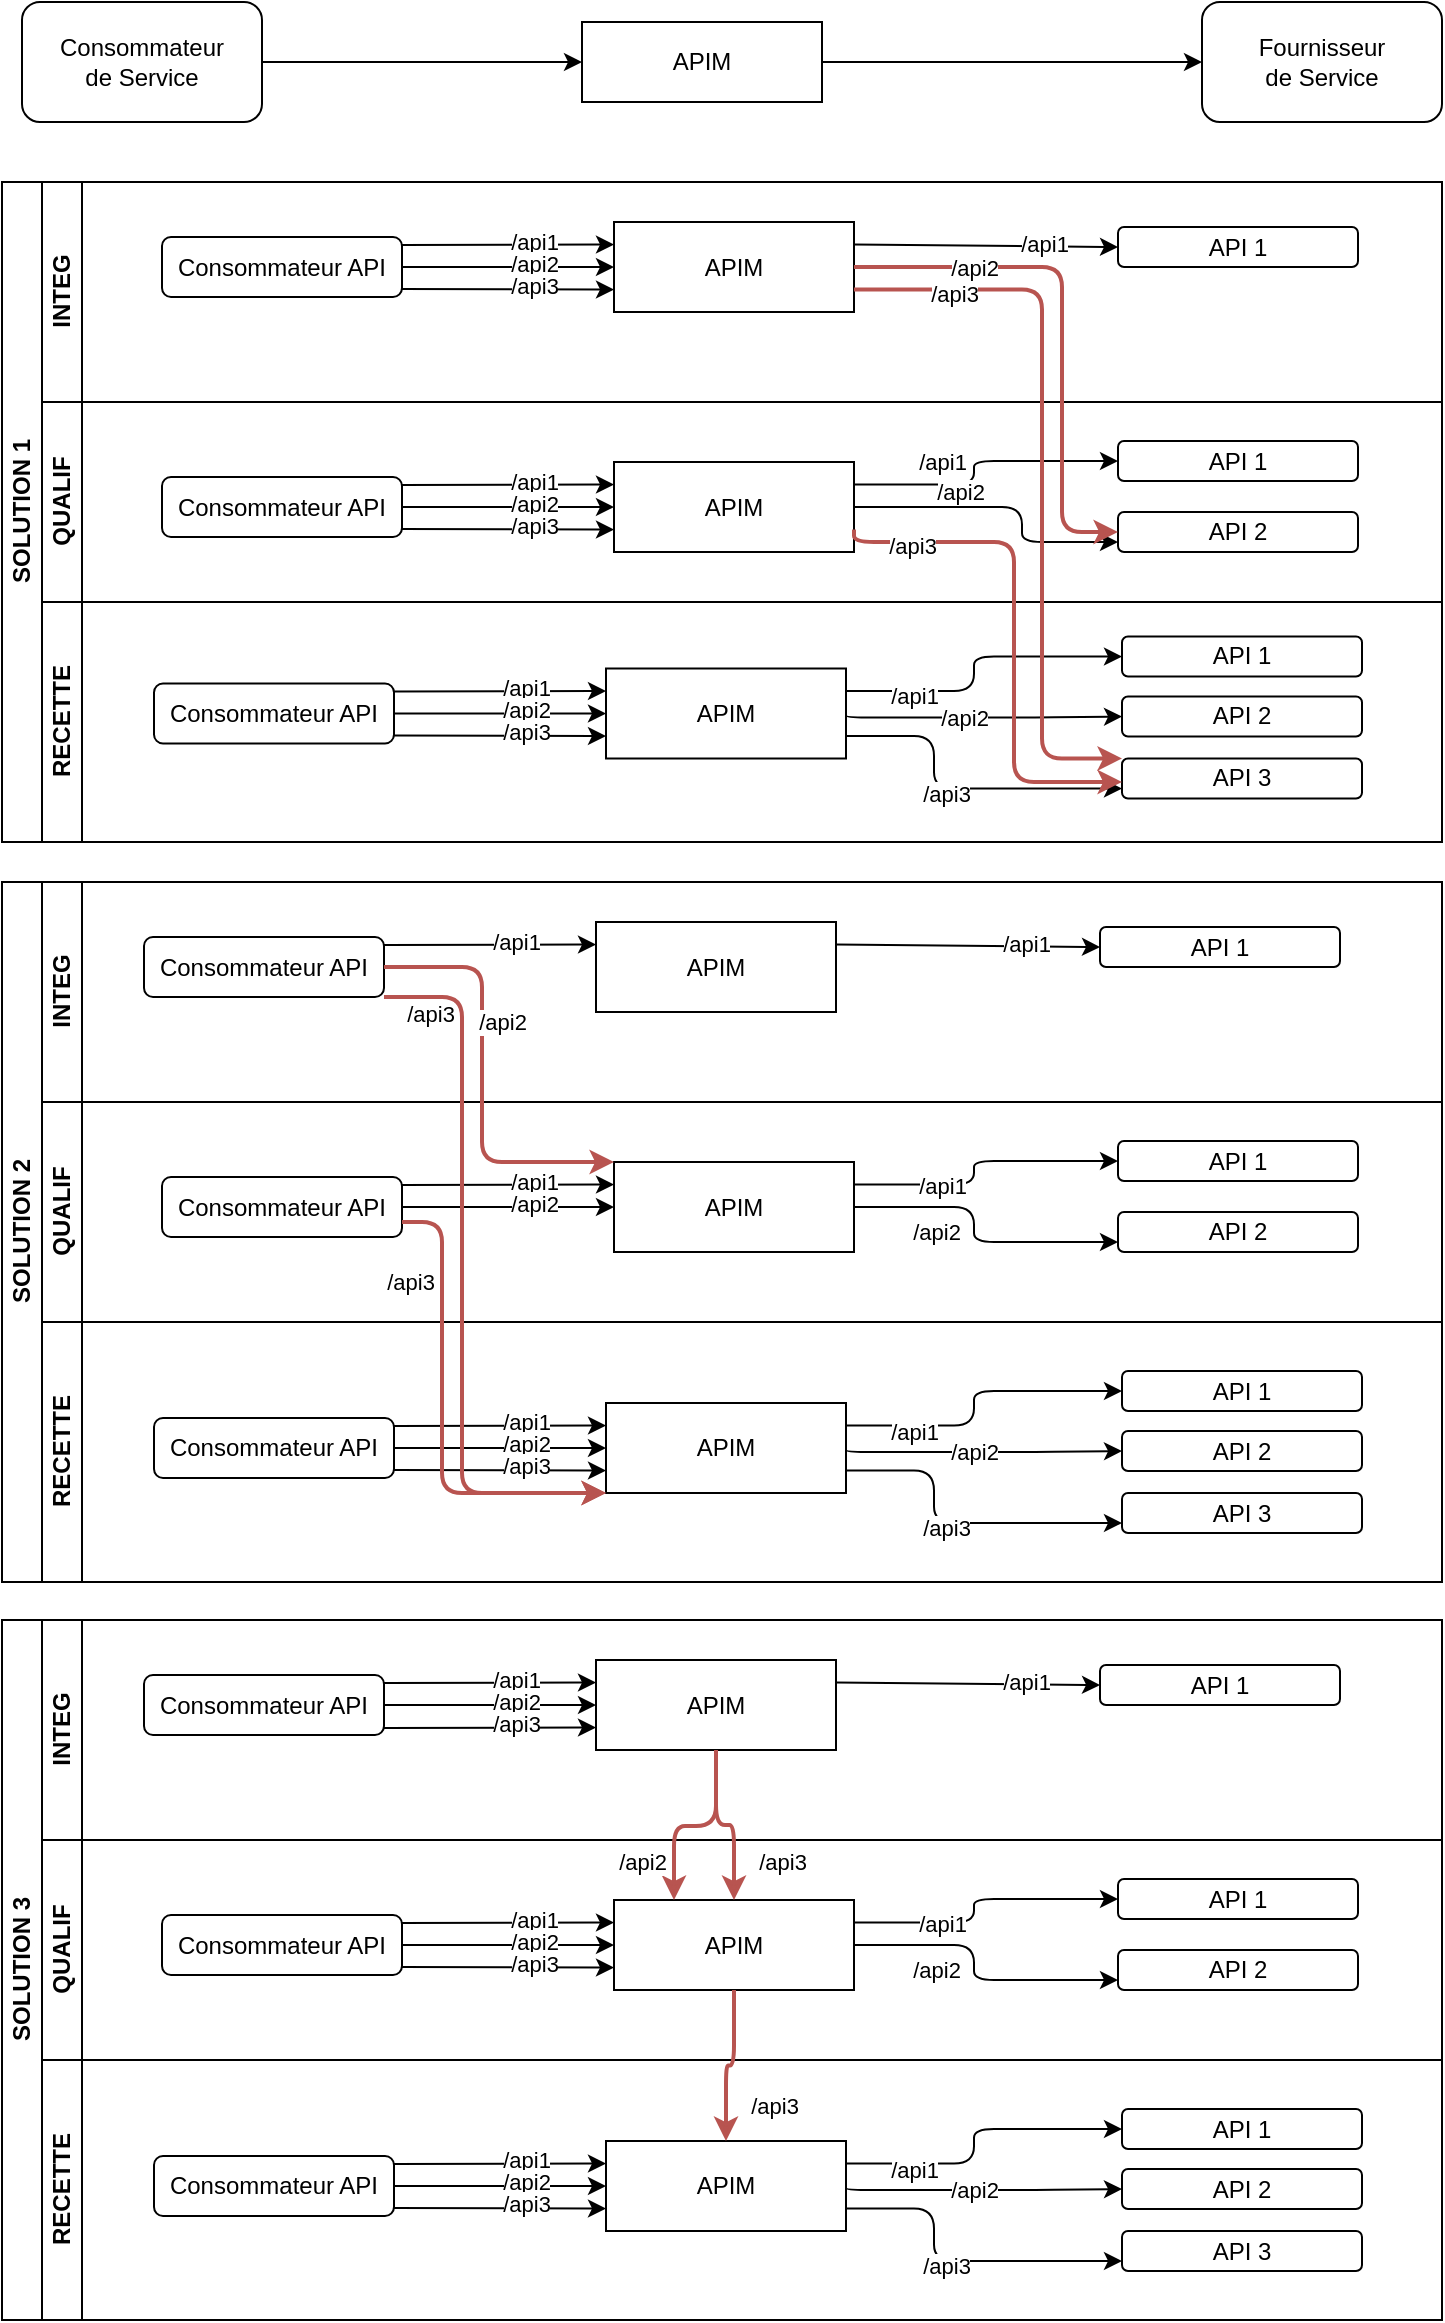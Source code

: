 <mxfile version="14.2.6" type="github">
  <diagram id="DB7DYyGe6dCBV-LKf9_g" name="Page-1">
    <mxGraphModel dx="1037" dy="534" grid="1" gridSize="10" guides="1" tooltips="1" connect="1" arrows="1" fold="1" page="1" pageScale="1" pageWidth="827" pageHeight="1169" math="0" shadow="0">
      <root>
        <mxCell id="0" />
        <mxCell id="1" parent="0" />
        <mxCell id="jmI8DxnPNjH-1lzKORgC-1" value="&lt;div&gt;Consommateur&lt;/div&gt;&lt;div&gt;de Service&lt;br&gt;&lt;/div&gt;" style="rounded=1;whiteSpace=wrap;html=1;" parent="1" vertex="1">
          <mxGeometry x="40" y="10" width="120" height="60" as="geometry" />
        </mxCell>
        <mxCell id="jmI8DxnPNjH-1lzKORgC-2" value="APIM" style="rounded=0;whiteSpace=wrap;html=1;" parent="1" vertex="1">
          <mxGeometry x="320" y="20" width="120" height="40" as="geometry" />
        </mxCell>
        <mxCell id="jmI8DxnPNjH-1lzKORgC-3" value="&lt;div&gt;Fournisseur&lt;/div&gt;&lt;div&gt;de Service&lt;br&gt;&lt;/div&gt;" style="rounded=1;whiteSpace=wrap;html=1;" parent="1" vertex="1">
          <mxGeometry x="630" y="10" width="120" height="60" as="geometry" />
        </mxCell>
        <mxCell id="jmI8DxnPNjH-1lzKORgC-4" value="" style="endArrow=classic;html=1;exitX=1;exitY=0.5;exitDx=0;exitDy=0;entryX=0;entryY=0.5;entryDx=0;entryDy=0;" parent="1" source="jmI8DxnPNjH-1lzKORgC-1" target="jmI8DxnPNjH-1lzKORgC-2" edge="1">
          <mxGeometry width="50" height="50" relative="1" as="geometry">
            <mxPoint x="200" y="90" as="sourcePoint" />
            <mxPoint x="250" y="40" as="targetPoint" />
          </mxGeometry>
        </mxCell>
        <mxCell id="jmI8DxnPNjH-1lzKORgC-5" value="" style="endArrow=classic;html=1;exitX=1;exitY=0.5;exitDx=0;exitDy=0;entryX=0;entryY=0.5;entryDx=0;entryDy=0;" parent="1" source="jmI8DxnPNjH-1lzKORgC-2" target="jmI8DxnPNjH-1lzKORgC-3" edge="1">
          <mxGeometry width="50" height="50" relative="1" as="geometry">
            <mxPoint x="450" y="90" as="sourcePoint" />
            <mxPoint x="610" y="90" as="targetPoint" />
          </mxGeometry>
        </mxCell>
        <mxCell id="Vw3KiEQnQfza69MFVmrH-13" value="" style="shape=image;html=1;verticalAlign=top;verticalLabelPosition=bottom;labelBackgroundColor=#ffffff;imageAspect=0;aspect=fixed;image=https://cdn3.iconfinder.com/data/icons/file-set-volume-1/512/Artboard_9-128.png" parent="1" vertex="1">
          <mxGeometry x="210" y="40" width="48" height="48" as="geometry" />
        </mxCell>
        <mxCell id="Vw3KiEQnQfza69MFVmrH-14" value="" style="shape=image;html=1;verticalAlign=top;verticalLabelPosition=bottom;labelBackgroundColor=#ffffff;imageAspect=0;aspect=fixed;image=https://cdn3.iconfinder.com/data/icons/file-set-volume-1/512/Artboard_9-128.png" parent="1" vertex="1">
          <mxGeometry x="520" y="40" width="48" height="48" as="geometry" />
        </mxCell>
        <mxCell id="fmMvQ1CZ4i4TI4SBkcEm-5" value="SOLUTION 1" style="swimlane;html=1;childLayout=stackLayout;resizeParent=1;resizeParentMax=0;horizontal=0;startSize=20;horizontalStack=0;" parent="1" vertex="1">
          <mxGeometry x="30" y="100" width="720" height="330" as="geometry" />
        </mxCell>
        <mxCell id="fmMvQ1CZ4i4TI4SBkcEm-6" value="INTEG" style="swimlane;html=1;startSize=20;horizontal=0;" parent="fmMvQ1CZ4i4TI4SBkcEm-5" vertex="1">
          <mxGeometry x="20" width="700" height="110" as="geometry" />
        </mxCell>
        <mxCell id="fmMvQ1CZ4i4TI4SBkcEm-7" value="&lt;div&gt;Consommateur API&lt;br&gt;&lt;/div&gt;" style="rounded=1;whiteSpace=wrap;html=1;" parent="fmMvQ1CZ4i4TI4SBkcEm-6" vertex="1">
          <mxGeometry x="60" y="27.5" width="120" height="30" as="geometry" />
        </mxCell>
        <mxCell id="fmMvQ1CZ4i4TI4SBkcEm-8" value="APIM" style="rounded=0;whiteSpace=wrap;html=1;" parent="fmMvQ1CZ4i4TI4SBkcEm-6" vertex="1">
          <mxGeometry x="286" y="20" width="120" height="45" as="geometry" />
        </mxCell>
        <mxCell id="fmMvQ1CZ4i4TI4SBkcEm-9" value="API 1" style="rounded=1;whiteSpace=wrap;html=1;" parent="fmMvQ1CZ4i4TI4SBkcEm-6" vertex="1">
          <mxGeometry x="538" y="22.5" width="120" height="20" as="geometry" />
        </mxCell>
        <mxCell id="fmMvQ1CZ4i4TI4SBkcEm-10" value="" style="endArrow=classic;html=1;entryX=0;entryY=0.25;entryDx=0;entryDy=0;" parent="fmMvQ1CZ4i4TI4SBkcEm-6" target="fmMvQ1CZ4i4TI4SBkcEm-8" edge="1">
          <mxGeometry width="50" height="50" relative="1" as="geometry">
            <mxPoint x="180" y="31.5" as="sourcePoint" />
            <mxPoint x="220" y="52.5" as="targetPoint" />
          </mxGeometry>
        </mxCell>
        <mxCell id="xK6oUCsUX61FPenwn8ox-5" value="/api1" style="edgeLabel;html=1;align=center;verticalAlign=middle;resizable=0;points=[];" parent="fmMvQ1CZ4i4TI4SBkcEm-10" vertex="1" connectable="0">
          <mxGeometry x="0.236" y="2" relative="1" as="geometry">
            <mxPoint as="offset" />
          </mxGeometry>
        </mxCell>
        <mxCell id="fmMvQ1CZ4i4TI4SBkcEm-11" value="" style="endArrow=classic;html=1;entryX=0;entryY=0.5;entryDx=0;entryDy=0;exitX=1;exitY=0.25;exitDx=0;exitDy=0;" parent="fmMvQ1CZ4i4TI4SBkcEm-6" source="fmMvQ1CZ4i4TI4SBkcEm-8" target="fmMvQ1CZ4i4TI4SBkcEm-9" edge="1">
          <mxGeometry width="50" height="50" relative="1" as="geometry">
            <mxPoint x="410" y="42.5" as="sourcePoint" />
            <mxPoint x="580" y="102.5" as="targetPoint" />
          </mxGeometry>
        </mxCell>
        <mxCell id="xK6oUCsUX61FPenwn8ox-6" value="/api1" style="edgeLabel;html=1;align=center;verticalAlign=middle;resizable=0;points=[];" parent="fmMvQ1CZ4i4TI4SBkcEm-11" vertex="1" connectable="0">
          <mxGeometry x="0.438" y="1" relative="1" as="geometry">
            <mxPoint as="offset" />
          </mxGeometry>
        </mxCell>
        <mxCell id="xK6oUCsUX61FPenwn8ox-8" value="" style="endArrow=classic;html=1;entryX=0;entryY=0.5;entryDx=0;entryDy=0;exitX=1;exitY=0.5;exitDx=0;exitDy=0;" parent="fmMvQ1CZ4i4TI4SBkcEm-6" source="fmMvQ1CZ4i4TI4SBkcEm-7" target="fmMvQ1CZ4i4TI4SBkcEm-8" edge="1">
          <mxGeometry width="50" height="50" relative="1" as="geometry">
            <mxPoint x="180" y="37.5" as="sourcePoint" />
            <mxPoint x="290" y="37.5" as="targetPoint" />
          </mxGeometry>
        </mxCell>
        <mxCell id="xK6oUCsUX61FPenwn8ox-9" value="/api2" style="edgeLabel;html=1;align=center;verticalAlign=middle;resizable=0;points=[];" parent="xK6oUCsUX61FPenwn8ox-8" vertex="1" connectable="0">
          <mxGeometry x="0.236" y="2" relative="1" as="geometry">
            <mxPoint as="offset" />
          </mxGeometry>
        </mxCell>
        <mxCell id="xK6oUCsUX61FPenwn8ox-10" value="" style="endArrow=classic;html=1;entryX=0;entryY=0.75;entryDx=0;entryDy=0;" parent="fmMvQ1CZ4i4TI4SBkcEm-6" target="fmMvQ1CZ4i4TI4SBkcEm-8" edge="1">
          <mxGeometry width="50" height="50" relative="1" as="geometry">
            <mxPoint x="180" y="53.5" as="sourcePoint" />
            <mxPoint x="286" y="72.5" as="targetPoint" />
          </mxGeometry>
        </mxCell>
        <mxCell id="xK6oUCsUX61FPenwn8ox-11" value="/api3" style="edgeLabel;html=1;align=center;verticalAlign=middle;resizable=0;points=[];" parent="xK6oUCsUX61FPenwn8ox-10" vertex="1" connectable="0">
          <mxGeometry x="0.236" y="2" relative="1" as="geometry">
            <mxPoint as="offset" />
          </mxGeometry>
        </mxCell>
        <mxCell id="fmMvQ1CZ4i4TI4SBkcEm-13" value="QUALIF" style="swimlane;html=1;startSize=20;horizontal=0;" parent="fmMvQ1CZ4i4TI4SBkcEm-5" vertex="1">
          <mxGeometry x="20" y="110" width="700" height="100" as="geometry" />
        </mxCell>
        <mxCell id="fmMvQ1CZ4i4TI4SBkcEm-15" value="API 1" style="rounded=1;whiteSpace=wrap;html=1;" parent="fmMvQ1CZ4i4TI4SBkcEm-13" vertex="1">
          <mxGeometry x="538" y="19.5" width="120" height="20" as="geometry" />
        </mxCell>
        <mxCell id="fmMvQ1CZ4i4TI4SBkcEm-16" value="" style="endArrow=classic;html=1;exitX=1;exitY=0.25;exitDx=0;exitDy=0;entryX=0;entryY=0.5;entryDx=0;entryDy=0;rounded=1;edgeStyle=orthogonalEdgeStyle;" parent="fmMvQ1CZ4i4TI4SBkcEm-13" source="xK6oUCsUX61FPenwn8ox-14" target="fmMvQ1CZ4i4TI4SBkcEm-15" edge="1">
          <mxGeometry width="50" height="50" relative="1" as="geometry">
            <mxPoint x="410" y="40" as="sourcePoint" />
            <mxPoint x="540" y="-280" as="targetPoint" />
            <Array as="points">
              <mxPoint x="466" y="41" />
              <mxPoint x="466" y="30" />
            </Array>
          </mxGeometry>
        </mxCell>
        <mxCell id="xK6oUCsUX61FPenwn8ox-29" value="/api1" style="edgeLabel;html=1;align=center;verticalAlign=middle;resizable=0;points=[];" parent="fmMvQ1CZ4i4TI4SBkcEm-16" vertex="1" connectable="0">
          <mxGeometry x="-0.388" relative="1" as="geometry">
            <mxPoint y="-11.78" as="offset" />
          </mxGeometry>
        </mxCell>
        <mxCell id="fmMvQ1CZ4i4TI4SBkcEm-17" value="API 2" style="rounded=1;whiteSpace=wrap;html=1;" parent="fmMvQ1CZ4i4TI4SBkcEm-13" vertex="1">
          <mxGeometry x="538" y="55" width="120" height="20" as="geometry" />
        </mxCell>
        <mxCell id="xK6oUCsUX61FPenwn8ox-2" value="" style="endArrow=classic;html=1;exitX=1;exitY=0.5;exitDx=0;exitDy=0;entryX=0;entryY=0.75;entryDx=0;entryDy=0;rounded=1;edgeStyle=orthogonalEdgeStyle;" parent="fmMvQ1CZ4i4TI4SBkcEm-13" source="xK6oUCsUX61FPenwn8ox-14" target="fmMvQ1CZ4i4TI4SBkcEm-17" edge="1">
          <mxGeometry width="50" height="50" relative="1" as="geometry">
            <mxPoint x="410" y="50" as="sourcePoint" />
            <mxPoint x="538" y="29.5" as="targetPoint" />
            <Array as="points">
              <mxPoint x="490" y="53" />
              <mxPoint x="490" y="70" />
            </Array>
          </mxGeometry>
        </mxCell>
        <mxCell id="xK6oUCsUX61FPenwn8ox-30" value="/api2" style="edgeLabel;html=1;align=center;verticalAlign=middle;resizable=0;points=[];" parent="xK6oUCsUX61FPenwn8ox-2" vertex="1" connectable="0">
          <mxGeometry x="0.331" y="-3" relative="1" as="geometry">
            <mxPoint x="-28.57" y="-23" as="offset" />
          </mxGeometry>
        </mxCell>
        <mxCell id="xK6oUCsUX61FPenwn8ox-13" value="&lt;div&gt;Consommateur API&lt;br&gt;&lt;/div&gt;" style="rounded=1;whiteSpace=wrap;html=1;" parent="fmMvQ1CZ4i4TI4SBkcEm-13" vertex="1">
          <mxGeometry x="60" y="37.5" width="120" height="30" as="geometry" />
        </mxCell>
        <mxCell id="xK6oUCsUX61FPenwn8ox-14" value="APIM" style="rounded=0;whiteSpace=wrap;html=1;" parent="fmMvQ1CZ4i4TI4SBkcEm-13" vertex="1">
          <mxGeometry x="286" y="30" width="120" height="45" as="geometry" />
        </mxCell>
        <mxCell id="xK6oUCsUX61FPenwn8ox-15" value="" style="endArrow=classic;html=1;entryX=0;entryY=0.25;entryDx=0;entryDy=0;" parent="fmMvQ1CZ4i4TI4SBkcEm-13" target="xK6oUCsUX61FPenwn8ox-14" edge="1">
          <mxGeometry width="50" height="50" relative="1" as="geometry">
            <mxPoint x="180" y="41.5" as="sourcePoint" />
            <mxPoint x="176" y="-157.5" as="targetPoint" />
          </mxGeometry>
        </mxCell>
        <mxCell id="xK6oUCsUX61FPenwn8ox-16" value="/api1" style="edgeLabel;html=1;align=center;verticalAlign=middle;resizable=0;points=[];" parent="xK6oUCsUX61FPenwn8ox-15" vertex="1" connectable="0">
          <mxGeometry x="0.236" y="2" relative="1" as="geometry">
            <mxPoint as="offset" />
          </mxGeometry>
        </mxCell>
        <mxCell id="xK6oUCsUX61FPenwn8ox-17" value="" style="endArrow=classic;html=1;entryX=0;entryY=0.5;entryDx=0;entryDy=0;exitX=1;exitY=0.5;exitDx=0;exitDy=0;" parent="fmMvQ1CZ4i4TI4SBkcEm-13" source="xK6oUCsUX61FPenwn8ox-13" target="xK6oUCsUX61FPenwn8ox-14" edge="1">
          <mxGeometry width="50" height="50" relative="1" as="geometry">
            <mxPoint x="136" y="-172.5" as="sourcePoint" />
            <mxPoint x="246" y="-172.5" as="targetPoint" />
          </mxGeometry>
        </mxCell>
        <mxCell id="xK6oUCsUX61FPenwn8ox-18" value="/api2" style="edgeLabel;html=1;align=center;verticalAlign=middle;resizable=0;points=[];" parent="xK6oUCsUX61FPenwn8ox-17" vertex="1" connectable="0">
          <mxGeometry x="0.236" y="2" relative="1" as="geometry">
            <mxPoint as="offset" />
          </mxGeometry>
        </mxCell>
        <mxCell id="xK6oUCsUX61FPenwn8ox-19" value="" style="endArrow=classic;html=1;entryX=0;entryY=0.75;entryDx=0;entryDy=0;" parent="fmMvQ1CZ4i4TI4SBkcEm-13" target="xK6oUCsUX61FPenwn8ox-14" edge="1">
          <mxGeometry width="50" height="50" relative="1" as="geometry">
            <mxPoint x="180" y="63.5" as="sourcePoint" />
            <mxPoint x="242" y="-137.5" as="targetPoint" />
          </mxGeometry>
        </mxCell>
        <mxCell id="xK6oUCsUX61FPenwn8ox-20" value="/api3" style="edgeLabel;html=1;align=center;verticalAlign=middle;resizable=0;points=[];" parent="xK6oUCsUX61FPenwn8ox-19" vertex="1" connectable="0">
          <mxGeometry x="0.236" y="2" relative="1" as="geometry">
            <mxPoint as="offset" />
          </mxGeometry>
        </mxCell>
        <mxCell id="fmMvQ1CZ4i4TI4SBkcEm-21" value="RECETTE" style="swimlane;html=1;startSize=20;horizontal=0;" parent="fmMvQ1CZ4i4TI4SBkcEm-5" vertex="1">
          <mxGeometry x="20" y="210" width="700" height="120" as="geometry" />
        </mxCell>
        <mxCell id="fmMvQ1CZ4i4TI4SBkcEm-22" value="API 1" style="rounded=1;whiteSpace=wrap;html=1;" parent="fmMvQ1CZ4i4TI4SBkcEm-21" vertex="1">
          <mxGeometry x="540" y="17.25" width="120" height="20" as="geometry" />
        </mxCell>
        <mxCell id="fmMvQ1CZ4i4TI4SBkcEm-23" value="API 2" style="rounded=1;whiteSpace=wrap;html=1;" parent="fmMvQ1CZ4i4TI4SBkcEm-21" vertex="1">
          <mxGeometry x="540" y="47.25" width="120" height="20" as="geometry" />
        </mxCell>
        <mxCell id="fmMvQ1CZ4i4TI4SBkcEm-24" value="API 3" style="rounded=1;whiteSpace=wrap;html=1;" parent="fmMvQ1CZ4i4TI4SBkcEm-21" vertex="1">
          <mxGeometry x="540" y="78.25" width="120" height="20" as="geometry" />
        </mxCell>
        <mxCell id="fmMvQ1CZ4i4TI4SBkcEm-27" value="" style="endArrow=classic;html=1;exitX=1;exitY=0.25;exitDx=0;exitDy=0;entryX=0;entryY=0.5;entryDx=0;entryDy=0;rounded=1;edgeStyle=orthogonalEdgeStyle;" parent="fmMvQ1CZ4i4TI4SBkcEm-21" source="xK6oUCsUX61FPenwn8ox-22" target="fmMvQ1CZ4i4TI4SBkcEm-22" edge="1">
          <mxGeometry width="50" height="50" relative="1" as="geometry">
            <mxPoint x="410" y="62.75" as="sourcePoint" />
            <mxPoint x="548" y="108.75" as="targetPoint" />
            <Array as="points">
              <mxPoint x="466" y="44.75" />
              <mxPoint x="466" y="27.75" />
            </Array>
          </mxGeometry>
        </mxCell>
        <mxCell id="xK6oUCsUX61FPenwn8ox-31" value="/api1" style="edgeLabel;html=1;align=center;verticalAlign=middle;resizable=0;points=[];" parent="fmMvQ1CZ4i4TI4SBkcEm-27" vertex="1" connectable="0">
          <mxGeometry x="-0.202" relative="1" as="geometry">
            <mxPoint x="-28" y="2.7" as="offset" />
          </mxGeometry>
        </mxCell>
        <mxCell id="fmMvQ1CZ4i4TI4SBkcEm-31" value="" style="endArrow=classic;html=1;exitX=1;exitY=0.5;exitDx=0;exitDy=0;entryX=0;entryY=0.5;entryDx=0;entryDy=0;rounded=1;edgeStyle=orthogonalEdgeStyle;" parent="fmMvQ1CZ4i4TI4SBkcEm-21" source="xK6oUCsUX61FPenwn8ox-22" target="fmMvQ1CZ4i4TI4SBkcEm-23" edge="1">
          <mxGeometry width="50" height="50" relative="1" as="geometry">
            <mxPoint x="410" y="68.25" as="sourcePoint" />
            <mxPoint x="540" y="27.25" as="targetPoint" />
            <Array as="points">
              <mxPoint x="402" y="57.75" />
              <mxPoint x="496" y="57.75" />
            </Array>
          </mxGeometry>
        </mxCell>
        <mxCell id="xK6oUCsUX61FPenwn8ox-32" value="/api2" style="edgeLabel;html=1;align=center;verticalAlign=middle;resizable=0;points=[];" parent="fmMvQ1CZ4i4TI4SBkcEm-31" vertex="1" connectable="0">
          <mxGeometry x="0.5" relative="1" as="geometry">
            <mxPoint x="-44.32" y="-0.38" as="offset" />
          </mxGeometry>
        </mxCell>
        <mxCell id="xK6oUCsUX61FPenwn8ox-3" value="" style="endArrow=classic;html=1;exitX=1;exitY=0.75;exitDx=0;exitDy=0;entryX=0;entryY=0.75;entryDx=0;entryDy=0;rounded=1;edgeStyle=orthogonalEdgeStyle;" parent="fmMvQ1CZ4i4TI4SBkcEm-21" source="xK6oUCsUX61FPenwn8ox-22" target="fmMvQ1CZ4i4TI4SBkcEm-24" edge="1">
          <mxGeometry width="50" height="50" relative="1" as="geometry">
            <mxPoint x="410" y="73.25" as="sourcePoint" />
            <mxPoint x="546" y="82.75" as="targetPoint" />
            <Array as="points">
              <mxPoint x="446" y="67" />
              <mxPoint x="446" y="93" />
            </Array>
          </mxGeometry>
        </mxCell>
        <mxCell id="xK6oUCsUX61FPenwn8ox-33" value="/api3" style="edgeLabel;html=1;align=center;verticalAlign=middle;resizable=0;points=[];" parent="xK6oUCsUX61FPenwn8ox-3" vertex="1" connectable="0">
          <mxGeometry x="-0.074" y="-2" relative="1" as="geometry">
            <mxPoint as="offset" />
          </mxGeometry>
        </mxCell>
        <mxCell id="xK6oUCsUX61FPenwn8ox-21" value="&lt;div&gt;Consommateur API&lt;br&gt;&lt;/div&gt;" style="rounded=1;whiteSpace=wrap;html=1;" parent="fmMvQ1CZ4i4TI4SBkcEm-21" vertex="1">
          <mxGeometry x="56" y="40.75" width="120" height="30" as="geometry" />
        </mxCell>
        <mxCell id="xK6oUCsUX61FPenwn8ox-22" value="APIM" style="rounded=0;whiteSpace=wrap;html=1;" parent="fmMvQ1CZ4i4TI4SBkcEm-21" vertex="1">
          <mxGeometry x="282" y="33.25" width="120" height="45" as="geometry" />
        </mxCell>
        <mxCell id="xK6oUCsUX61FPenwn8ox-23" value="" style="endArrow=classic;html=1;entryX=0;entryY=0.25;entryDx=0;entryDy=0;" parent="fmMvQ1CZ4i4TI4SBkcEm-21" target="xK6oUCsUX61FPenwn8ox-22" edge="1">
          <mxGeometry width="50" height="50" relative="1" as="geometry">
            <mxPoint x="176" y="44.75" as="sourcePoint" />
            <mxPoint x="172" y="-154.25" as="targetPoint" />
          </mxGeometry>
        </mxCell>
        <mxCell id="xK6oUCsUX61FPenwn8ox-24" value="/api1" style="edgeLabel;html=1;align=center;verticalAlign=middle;resizable=0;points=[];" parent="xK6oUCsUX61FPenwn8ox-23" vertex="1" connectable="0">
          <mxGeometry x="0.236" y="2" relative="1" as="geometry">
            <mxPoint as="offset" />
          </mxGeometry>
        </mxCell>
        <mxCell id="xK6oUCsUX61FPenwn8ox-25" value="" style="endArrow=classic;html=1;entryX=0;entryY=0.5;entryDx=0;entryDy=0;exitX=1;exitY=0.5;exitDx=0;exitDy=0;" parent="fmMvQ1CZ4i4TI4SBkcEm-21" source="xK6oUCsUX61FPenwn8ox-21" target="xK6oUCsUX61FPenwn8ox-22" edge="1">
          <mxGeometry width="50" height="50" relative="1" as="geometry">
            <mxPoint x="132" y="-169.25" as="sourcePoint" />
            <mxPoint x="242" y="-169.25" as="targetPoint" />
          </mxGeometry>
        </mxCell>
        <mxCell id="xK6oUCsUX61FPenwn8ox-26" value="/api2" style="edgeLabel;html=1;align=center;verticalAlign=middle;resizable=0;points=[];" parent="xK6oUCsUX61FPenwn8ox-25" vertex="1" connectable="0">
          <mxGeometry x="0.236" y="2" relative="1" as="geometry">
            <mxPoint as="offset" />
          </mxGeometry>
        </mxCell>
        <mxCell id="xK6oUCsUX61FPenwn8ox-27" value="" style="endArrow=classic;html=1;entryX=0;entryY=0.75;entryDx=0;entryDy=0;" parent="fmMvQ1CZ4i4TI4SBkcEm-21" target="xK6oUCsUX61FPenwn8ox-22" edge="1">
          <mxGeometry width="50" height="50" relative="1" as="geometry">
            <mxPoint x="176" y="66.75" as="sourcePoint" />
            <mxPoint x="238" y="-134.25" as="targetPoint" />
          </mxGeometry>
        </mxCell>
        <mxCell id="xK6oUCsUX61FPenwn8ox-28" value="/api3" style="edgeLabel;html=1;align=center;verticalAlign=middle;resizable=0;points=[];" parent="xK6oUCsUX61FPenwn8ox-27" vertex="1" connectable="0">
          <mxGeometry x="0.236" y="2" relative="1" as="geometry">
            <mxPoint as="offset" />
          </mxGeometry>
        </mxCell>
        <mxCell id="xK6oUCsUX61FPenwn8ox-4" value="" style="endArrow=classic;html=1;exitX=1;exitY=0.5;exitDx=0;exitDy=0;entryX=0;entryY=0.5;entryDx=0;entryDy=0;edgeStyle=orthogonalEdgeStyle;strokeWidth=2;fillColor=#f8cecc;strokeColor=#b85450;" parent="fmMvQ1CZ4i4TI4SBkcEm-5" source="fmMvQ1CZ4i4TI4SBkcEm-8" target="fmMvQ1CZ4i4TI4SBkcEm-17" edge="1">
          <mxGeometry width="50" height="50" relative="1" as="geometry">
            <mxPoint x="456" y="120" as="sourcePoint" />
            <mxPoint x="506" y="70" as="targetPoint" />
            <Array as="points">
              <mxPoint x="530" y="43" />
              <mxPoint x="530" y="175" />
            </Array>
          </mxGeometry>
        </mxCell>
        <mxCell id="xK6oUCsUX61FPenwn8ox-12" value="/api2" style="edgeLabel;html=1;align=center;verticalAlign=middle;resizable=0;points=[];" parent="xK6oUCsUX61FPenwn8ox-4" vertex="1" connectable="0">
          <mxGeometry x="-0.547" relative="1" as="geometry">
            <mxPoint as="offset" />
          </mxGeometry>
        </mxCell>
        <mxCell id="xK6oUCsUX61FPenwn8ox-34" value="" style="endArrow=classic;html=1;exitX=1;exitY=0.75;exitDx=0;exitDy=0;entryX=0;entryY=0;entryDx=0;entryDy=0;edgeStyle=orthogonalEdgeStyle;fillColor=#f8cecc;strokeColor=#b85450;strokeWidth=2;" parent="fmMvQ1CZ4i4TI4SBkcEm-5" source="fmMvQ1CZ4i4TI4SBkcEm-8" target="fmMvQ1CZ4i4TI4SBkcEm-24" edge="1">
          <mxGeometry width="50" height="50" relative="1" as="geometry">
            <mxPoint x="436" y="460" as="sourcePoint" />
            <mxPoint x="486" y="410" as="targetPoint" />
            <Array as="points">
              <mxPoint x="520" y="54" />
              <mxPoint x="520" y="288" />
            </Array>
          </mxGeometry>
        </mxCell>
        <mxCell id="xK6oUCsUX61FPenwn8ox-35" value="/api3" style="edgeLabel;html=1;align=center;verticalAlign=middle;resizable=0;points=[];" parent="xK6oUCsUX61FPenwn8ox-34" vertex="1" connectable="0">
          <mxGeometry x="-0.73" y="-2" relative="1" as="geometry">
            <mxPoint as="offset" />
          </mxGeometry>
        </mxCell>
        <mxCell id="xK6oUCsUX61FPenwn8ox-86" value="SOLUTION 2" style="swimlane;html=1;childLayout=stackLayout;resizeParent=1;resizeParentMax=0;horizontal=0;startSize=20;horizontalStack=0;" parent="1" vertex="1">
          <mxGeometry x="30" y="450" width="720" height="350" as="geometry" />
        </mxCell>
        <mxCell id="xK6oUCsUX61FPenwn8ox-87" value="INTEG" style="swimlane;html=1;startSize=20;horizontal=0;" parent="xK6oUCsUX61FPenwn8ox-86" vertex="1">
          <mxGeometry x="20" width="700" height="110" as="geometry" />
        </mxCell>
        <mxCell id="xK6oUCsUX61FPenwn8ox-88" value="&lt;div&gt;Consommateur API&lt;br&gt;&lt;/div&gt;" style="rounded=1;whiteSpace=wrap;html=1;" parent="xK6oUCsUX61FPenwn8ox-87" vertex="1">
          <mxGeometry x="51" y="27.5" width="120" height="30" as="geometry" />
        </mxCell>
        <mxCell id="xK6oUCsUX61FPenwn8ox-89" value="APIM" style="rounded=0;whiteSpace=wrap;html=1;" parent="xK6oUCsUX61FPenwn8ox-87" vertex="1">
          <mxGeometry x="277" y="20" width="120" height="45" as="geometry" />
        </mxCell>
        <mxCell id="xK6oUCsUX61FPenwn8ox-90" value="API 1" style="rounded=1;whiteSpace=wrap;html=1;" parent="xK6oUCsUX61FPenwn8ox-87" vertex="1">
          <mxGeometry x="529" y="22.5" width="120" height="20" as="geometry" />
        </mxCell>
        <mxCell id="xK6oUCsUX61FPenwn8ox-91" value="" style="endArrow=classic;html=1;entryX=0;entryY=0.25;entryDx=0;entryDy=0;" parent="xK6oUCsUX61FPenwn8ox-87" target="xK6oUCsUX61FPenwn8ox-89" edge="1">
          <mxGeometry width="50" height="50" relative="1" as="geometry">
            <mxPoint x="171" y="31.5" as="sourcePoint" />
            <mxPoint x="211" y="52.5" as="targetPoint" />
          </mxGeometry>
        </mxCell>
        <mxCell id="xK6oUCsUX61FPenwn8ox-92" value="/api1" style="edgeLabel;html=1;align=center;verticalAlign=middle;resizable=0;points=[];" parent="xK6oUCsUX61FPenwn8ox-91" vertex="1" connectable="0">
          <mxGeometry x="0.236" y="2" relative="1" as="geometry">
            <mxPoint as="offset" />
          </mxGeometry>
        </mxCell>
        <mxCell id="xK6oUCsUX61FPenwn8ox-93" value="" style="endArrow=classic;html=1;entryX=0;entryY=0.5;entryDx=0;entryDy=0;exitX=1;exitY=0.25;exitDx=0;exitDy=0;" parent="xK6oUCsUX61FPenwn8ox-87" source="xK6oUCsUX61FPenwn8ox-89" target="xK6oUCsUX61FPenwn8ox-90" edge="1">
          <mxGeometry width="50" height="50" relative="1" as="geometry">
            <mxPoint x="401" y="42.5" as="sourcePoint" />
            <mxPoint x="571" y="102.5" as="targetPoint" />
          </mxGeometry>
        </mxCell>
        <mxCell id="xK6oUCsUX61FPenwn8ox-94" value="/api1" style="edgeLabel;html=1;align=center;verticalAlign=middle;resizable=0;points=[];" parent="xK6oUCsUX61FPenwn8ox-93" vertex="1" connectable="0">
          <mxGeometry x="0.438" y="1" relative="1" as="geometry">
            <mxPoint as="offset" />
          </mxGeometry>
        </mxCell>
        <mxCell id="xK6oUCsUX61FPenwn8ox-99" value="QUALIF" style="swimlane;html=1;startSize=20;horizontal=0;" parent="xK6oUCsUX61FPenwn8ox-86" vertex="1">
          <mxGeometry x="20" y="110" width="700" height="110" as="geometry" />
        </mxCell>
        <mxCell id="xK6oUCsUX61FPenwn8ox-100" value="API 1" style="rounded=1;whiteSpace=wrap;html=1;" parent="xK6oUCsUX61FPenwn8ox-99" vertex="1">
          <mxGeometry x="538" y="19.5" width="120" height="20" as="geometry" />
        </mxCell>
        <mxCell id="xK6oUCsUX61FPenwn8ox-101" value="" style="endArrow=classic;html=1;exitX=1;exitY=0.25;exitDx=0;exitDy=0;entryX=0;entryY=0.5;entryDx=0;entryDy=0;rounded=1;edgeStyle=orthogonalEdgeStyle;" parent="xK6oUCsUX61FPenwn8ox-99" source="xK6oUCsUX61FPenwn8ox-107" target="xK6oUCsUX61FPenwn8ox-100" edge="1">
          <mxGeometry width="50" height="50" relative="1" as="geometry">
            <mxPoint x="410" y="40" as="sourcePoint" />
            <mxPoint x="540" y="-280" as="targetPoint" />
            <Array as="points">
              <mxPoint x="466" y="41" />
              <mxPoint x="466" y="30" />
            </Array>
          </mxGeometry>
        </mxCell>
        <mxCell id="xK6oUCsUX61FPenwn8ox-102" value="/api1" style="edgeLabel;html=1;align=center;verticalAlign=middle;resizable=0;points=[];" parent="xK6oUCsUX61FPenwn8ox-101" vertex="1" connectable="0">
          <mxGeometry x="-0.388" relative="1" as="geometry">
            <mxPoint as="offset" />
          </mxGeometry>
        </mxCell>
        <mxCell id="xK6oUCsUX61FPenwn8ox-103" value="API 2" style="rounded=1;whiteSpace=wrap;html=1;" parent="xK6oUCsUX61FPenwn8ox-99" vertex="1">
          <mxGeometry x="538" y="55" width="120" height="20" as="geometry" />
        </mxCell>
        <mxCell id="xK6oUCsUX61FPenwn8ox-104" value="" style="endArrow=classic;html=1;exitX=1;exitY=0.5;exitDx=0;exitDy=0;entryX=0;entryY=0.75;entryDx=0;entryDy=0;rounded=1;edgeStyle=orthogonalEdgeStyle;" parent="xK6oUCsUX61FPenwn8ox-99" source="xK6oUCsUX61FPenwn8ox-107" target="xK6oUCsUX61FPenwn8ox-103" edge="1">
          <mxGeometry width="50" height="50" relative="1" as="geometry">
            <mxPoint x="410" y="50" as="sourcePoint" />
            <mxPoint x="538" y="29.5" as="targetPoint" />
            <Array as="points">
              <mxPoint x="466" y="53" />
              <mxPoint x="466" y="70" />
            </Array>
          </mxGeometry>
        </mxCell>
        <mxCell id="xK6oUCsUX61FPenwn8ox-105" value="/api2" style="edgeLabel;html=1;align=center;verticalAlign=middle;resizable=0;points=[];" parent="xK6oUCsUX61FPenwn8ox-104" vertex="1" connectable="0">
          <mxGeometry x="0.331" y="-3" relative="1" as="geometry">
            <mxPoint x="-41.5" y="-8" as="offset" />
          </mxGeometry>
        </mxCell>
        <mxCell id="xK6oUCsUX61FPenwn8ox-106" value="&lt;div&gt;Consommateur API&lt;br&gt;&lt;/div&gt;" style="rounded=1;whiteSpace=wrap;html=1;" parent="xK6oUCsUX61FPenwn8ox-99" vertex="1">
          <mxGeometry x="60" y="37.5" width="120" height="30" as="geometry" />
        </mxCell>
        <mxCell id="xK6oUCsUX61FPenwn8ox-107" value="APIM" style="rounded=0;whiteSpace=wrap;html=1;" parent="xK6oUCsUX61FPenwn8ox-99" vertex="1">
          <mxGeometry x="286" y="30" width="120" height="45" as="geometry" />
        </mxCell>
        <mxCell id="xK6oUCsUX61FPenwn8ox-108" value="" style="endArrow=classic;html=1;entryX=0;entryY=0.25;entryDx=0;entryDy=0;" parent="xK6oUCsUX61FPenwn8ox-99" target="xK6oUCsUX61FPenwn8ox-107" edge="1">
          <mxGeometry width="50" height="50" relative="1" as="geometry">
            <mxPoint x="180" y="41.5" as="sourcePoint" />
            <mxPoint x="176" y="-157.5" as="targetPoint" />
          </mxGeometry>
        </mxCell>
        <mxCell id="xK6oUCsUX61FPenwn8ox-109" value="/api1" style="edgeLabel;html=1;align=center;verticalAlign=middle;resizable=0;points=[];" parent="xK6oUCsUX61FPenwn8ox-108" vertex="1" connectable="0">
          <mxGeometry x="0.236" y="2" relative="1" as="geometry">
            <mxPoint as="offset" />
          </mxGeometry>
        </mxCell>
        <mxCell id="xK6oUCsUX61FPenwn8ox-110" value="" style="endArrow=classic;html=1;entryX=0;entryY=0.5;entryDx=0;entryDy=0;exitX=1;exitY=0.5;exitDx=0;exitDy=0;" parent="xK6oUCsUX61FPenwn8ox-99" source="xK6oUCsUX61FPenwn8ox-106" target="xK6oUCsUX61FPenwn8ox-107" edge="1">
          <mxGeometry width="50" height="50" relative="1" as="geometry">
            <mxPoint x="136" y="-172.5" as="sourcePoint" />
            <mxPoint x="246" y="-172.5" as="targetPoint" />
          </mxGeometry>
        </mxCell>
        <mxCell id="xK6oUCsUX61FPenwn8ox-111" value="/api2" style="edgeLabel;html=1;align=center;verticalAlign=middle;resizable=0;points=[];" parent="xK6oUCsUX61FPenwn8ox-110" vertex="1" connectable="0">
          <mxGeometry x="0.236" y="2" relative="1" as="geometry">
            <mxPoint as="offset" />
          </mxGeometry>
        </mxCell>
        <mxCell id="xK6oUCsUX61FPenwn8ox-114" value="RECETTE" style="swimlane;html=1;startSize=20;horizontal=0;" parent="xK6oUCsUX61FPenwn8ox-86" vertex="1">
          <mxGeometry x="20" y="220" width="700" height="130" as="geometry" />
        </mxCell>
        <mxCell id="xK6oUCsUX61FPenwn8ox-115" value="API 1" style="rounded=1;whiteSpace=wrap;html=1;" parent="xK6oUCsUX61FPenwn8ox-114" vertex="1">
          <mxGeometry x="540" y="24.5" width="120" height="20" as="geometry" />
        </mxCell>
        <mxCell id="xK6oUCsUX61FPenwn8ox-116" value="API 2" style="rounded=1;whiteSpace=wrap;html=1;" parent="xK6oUCsUX61FPenwn8ox-114" vertex="1">
          <mxGeometry x="540" y="54.5" width="120" height="20" as="geometry" />
        </mxCell>
        <mxCell id="xK6oUCsUX61FPenwn8ox-117" value="API 3" style="rounded=1;whiteSpace=wrap;html=1;" parent="xK6oUCsUX61FPenwn8ox-114" vertex="1">
          <mxGeometry x="540" y="85.5" width="120" height="20" as="geometry" />
        </mxCell>
        <mxCell id="xK6oUCsUX61FPenwn8ox-118" value="" style="endArrow=classic;html=1;exitX=1;exitY=0.25;exitDx=0;exitDy=0;entryX=0;entryY=0.5;entryDx=0;entryDy=0;rounded=1;edgeStyle=orthogonalEdgeStyle;" parent="xK6oUCsUX61FPenwn8ox-114" source="xK6oUCsUX61FPenwn8ox-125" target="xK6oUCsUX61FPenwn8ox-115" edge="1">
          <mxGeometry width="50" height="50" relative="1" as="geometry">
            <mxPoint x="410" y="70" as="sourcePoint" />
            <mxPoint x="548" y="116" as="targetPoint" />
            <Array as="points">
              <mxPoint x="466" y="52" />
              <mxPoint x="466" y="35" />
            </Array>
          </mxGeometry>
        </mxCell>
        <mxCell id="xK6oUCsUX61FPenwn8ox-119" value="/api1" style="edgeLabel;html=1;align=center;verticalAlign=middle;resizable=0;points=[];" parent="xK6oUCsUX61FPenwn8ox-118" vertex="1" connectable="0">
          <mxGeometry x="-0.202" relative="1" as="geometry">
            <mxPoint x="-28" y="2.7" as="offset" />
          </mxGeometry>
        </mxCell>
        <mxCell id="xK6oUCsUX61FPenwn8ox-120" value="" style="endArrow=classic;html=1;exitX=1;exitY=0.5;exitDx=0;exitDy=0;entryX=0;entryY=0.5;entryDx=0;entryDy=0;rounded=1;edgeStyle=orthogonalEdgeStyle;" parent="xK6oUCsUX61FPenwn8ox-114" source="xK6oUCsUX61FPenwn8ox-125" target="xK6oUCsUX61FPenwn8ox-116" edge="1">
          <mxGeometry width="50" height="50" relative="1" as="geometry">
            <mxPoint x="410" y="75.5" as="sourcePoint" />
            <mxPoint x="540" y="34.5" as="targetPoint" />
            <Array as="points">
              <mxPoint x="402" y="65" />
              <mxPoint x="496" y="65" />
            </Array>
          </mxGeometry>
        </mxCell>
        <mxCell id="xK6oUCsUX61FPenwn8ox-121" value="/api2" style="edgeLabel;html=1;align=center;verticalAlign=middle;resizable=0;points=[];" parent="xK6oUCsUX61FPenwn8ox-120" vertex="1" connectable="0">
          <mxGeometry x="0.5" relative="1" as="geometry">
            <mxPoint x="-39" y="0.1" as="offset" />
          </mxGeometry>
        </mxCell>
        <mxCell id="xK6oUCsUX61FPenwn8ox-122" value="" style="endArrow=classic;html=1;exitX=1;exitY=0.75;exitDx=0;exitDy=0;entryX=0;entryY=0.75;entryDx=0;entryDy=0;rounded=1;edgeStyle=orthogonalEdgeStyle;" parent="xK6oUCsUX61FPenwn8ox-114" source="xK6oUCsUX61FPenwn8ox-125" target="xK6oUCsUX61FPenwn8ox-117" edge="1">
          <mxGeometry width="50" height="50" relative="1" as="geometry">
            <mxPoint x="410" y="80.5" as="sourcePoint" />
            <mxPoint x="546" y="90" as="targetPoint" />
            <Array as="points">
              <mxPoint x="446" y="74" />
              <mxPoint x="446" y="101" />
            </Array>
          </mxGeometry>
        </mxCell>
        <mxCell id="xK6oUCsUX61FPenwn8ox-123" value="/api3" style="edgeLabel;html=1;align=center;verticalAlign=middle;resizable=0;points=[];" parent="xK6oUCsUX61FPenwn8ox-122" vertex="1" connectable="0">
          <mxGeometry x="-0.074" y="-2" relative="1" as="geometry">
            <mxPoint as="offset" />
          </mxGeometry>
        </mxCell>
        <mxCell id="xK6oUCsUX61FPenwn8ox-124" value="&lt;div&gt;Consommateur API&lt;br&gt;&lt;/div&gt;" style="rounded=1;whiteSpace=wrap;html=1;" parent="xK6oUCsUX61FPenwn8ox-114" vertex="1">
          <mxGeometry x="56" y="48" width="120" height="30" as="geometry" />
        </mxCell>
        <mxCell id="xK6oUCsUX61FPenwn8ox-125" value="APIM" style="rounded=0;whiteSpace=wrap;html=1;" parent="xK6oUCsUX61FPenwn8ox-114" vertex="1">
          <mxGeometry x="282" y="40.5" width="120" height="45" as="geometry" />
        </mxCell>
        <mxCell id="xK6oUCsUX61FPenwn8ox-126" value="" style="endArrow=classic;html=1;entryX=0;entryY=0.25;entryDx=0;entryDy=0;" parent="xK6oUCsUX61FPenwn8ox-114" target="xK6oUCsUX61FPenwn8ox-125" edge="1">
          <mxGeometry width="50" height="50" relative="1" as="geometry">
            <mxPoint x="176" y="52" as="sourcePoint" />
            <mxPoint x="172" y="-147" as="targetPoint" />
          </mxGeometry>
        </mxCell>
        <mxCell id="xK6oUCsUX61FPenwn8ox-127" value="/api1" style="edgeLabel;html=1;align=center;verticalAlign=middle;resizable=0;points=[];" parent="xK6oUCsUX61FPenwn8ox-126" vertex="1" connectable="0">
          <mxGeometry x="0.236" y="2" relative="1" as="geometry">
            <mxPoint as="offset" />
          </mxGeometry>
        </mxCell>
        <mxCell id="xK6oUCsUX61FPenwn8ox-128" value="" style="endArrow=classic;html=1;entryX=0;entryY=0.5;entryDx=0;entryDy=0;exitX=1;exitY=0.5;exitDx=0;exitDy=0;" parent="xK6oUCsUX61FPenwn8ox-114" source="xK6oUCsUX61FPenwn8ox-124" target="xK6oUCsUX61FPenwn8ox-125" edge="1">
          <mxGeometry width="50" height="50" relative="1" as="geometry">
            <mxPoint x="132" y="-162" as="sourcePoint" />
            <mxPoint x="242" y="-162" as="targetPoint" />
          </mxGeometry>
        </mxCell>
        <mxCell id="xK6oUCsUX61FPenwn8ox-129" value="/api2" style="edgeLabel;html=1;align=center;verticalAlign=middle;resizable=0;points=[];" parent="xK6oUCsUX61FPenwn8ox-128" vertex="1" connectable="0">
          <mxGeometry x="0.236" y="2" relative="1" as="geometry">
            <mxPoint as="offset" />
          </mxGeometry>
        </mxCell>
        <mxCell id="xK6oUCsUX61FPenwn8ox-130" value="" style="endArrow=classic;html=1;entryX=0;entryY=0.75;entryDx=0;entryDy=0;" parent="xK6oUCsUX61FPenwn8ox-114" target="xK6oUCsUX61FPenwn8ox-125" edge="1">
          <mxGeometry width="50" height="50" relative="1" as="geometry">
            <mxPoint x="176" y="74" as="sourcePoint" />
            <mxPoint x="238" y="-127" as="targetPoint" />
          </mxGeometry>
        </mxCell>
        <mxCell id="xK6oUCsUX61FPenwn8ox-131" value="/api3" style="edgeLabel;html=1;align=center;verticalAlign=middle;resizable=0;points=[];" parent="xK6oUCsUX61FPenwn8ox-130" vertex="1" connectable="0">
          <mxGeometry x="0.236" y="2" relative="1" as="geometry">
            <mxPoint as="offset" />
          </mxGeometry>
        </mxCell>
        <mxCell id="xK6oUCsUX61FPenwn8ox-95" value="" style="endArrow=classic;html=1;entryX=0;entryY=0;entryDx=0;entryDy=0;exitX=1;exitY=0.5;exitDx=0;exitDy=0;edgeStyle=orthogonalEdgeStyle;strokeWidth=2;fillColor=#f8cecc;strokeColor=#b85450;" parent="xK6oUCsUX61FPenwn8ox-86" source="xK6oUCsUX61FPenwn8ox-88" target="xK6oUCsUX61FPenwn8ox-107" edge="1">
          <mxGeometry width="50" height="50" relative="1" as="geometry">
            <mxPoint x="200" y="55" as="sourcePoint" />
            <mxPoint x="310" y="55" as="targetPoint" />
            <Array as="points">
              <mxPoint x="240" y="43" />
              <mxPoint x="240" y="140" />
            </Array>
          </mxGeometry>
        </mxCell>
        <mxCell id="xK6oUCsUX61FPenwn8ox-96" value="/api2" style="edgeLabel;html=1;align=center;verticalAlign=middle;resizable=0;points=[];" parent="xK6oUCsUX61FPenwn8ox-95" vertex="1" connectable="0">
          <mxGeometry x="0.236" y="2" relative="1" as="geometry">
            <mxPoint x="8" y="-55" as="offset" />
          </mxGeometry>
        </mxCell>
        <mxCell id="xK6oUCsUX61FPenwn8ox-97" value="" style="endArrow=classic;html=1;entryX=0;entryY=1;entryDx=0;entryDy=0;edgeStyle=orthogonalEdgeStyle;fillColor=#f8cecc;strokeColor=#b85450;strokeWidth=2;exitX=1;exitY=1;exitDx=0;exitDy=0;" parent="xK6oUCsUX61FPenwn8ox-86" source="xK6oUCsUX61FPenwn8ox-88" target="xK6oUCsUX61FPenwn8ox-125" edge="1">
          <mxGeometry width="50" height="50" relative="1" as="geometry">
            <mxPoint x="200" y="71" as="sourcePoint" />
            <mxPoint x="306" y="90" as="targetPoint" />
            <Array as="points">
              <mxPoint x="230" y="58" />
              <mxPoint x="230" y="306" />
            </Array>
          </mxGeometry>
        </mxCell>
        <mxCell id="xK6oUCsUX61FPenwn8ox-98" value="/api3" style="edgeLabel;html=1;align=center;verticalAlign=middle;resizable=0;points=[];" parent="xK6oUCsUX61FPenwn8ox-97" vertex="1" connectable="0">
          <mxGeometry x="0.236" y="2" relative="1" as="geometry">
            <mxPoint x="-18" y="-174.5" as="offset" />
          </mxGeometry>
        </mxCell>
        <mxCell id="xK6oUCsUX61FPenwn8ox-153" value="SOLUTION 3" style="swimlane;html=1;childLayout=stackLayout;resizeParent=1;resizeParentMax=0;horizontal=0;startSize=20;horizontalStack=0;" parent="1" vertex="1">
          <mxGeometry x="30" y="819" width="720" height="350" as="geometry" />
        </mxCell>
        <mxCell id="xK6oUCsUX61FPenwn8ox-154" value="INTEG" style="swimlane;html=1;startSize=20;horizontal=0;" parent="xK6oUCsUX61FPenwn8ox-153" vertex="1">
          <mxGeometry x="20" width="700" height="110" as="geometry" />
        </mxCell>
        <mxCell id="xK6oUCsUX61FPenwn8ox-155" value="&lt;div&gt;Consommateur API&lt;br&gt;&lt;/div&gt;" style="rounded=1;whiteSpace=wrap;html=1;" parent="xK6oUCsUX61FPenwn8ox-154" vertex="1">
          <mxGeometry x="51" y="27.5" width="120" height="30" as="geometry" />
        </mxCell>
        <mxCell id="xK6oUCsUX61FPenwn8ox-156" value="APIM" style="rounded=0;whiteSpace=wrap;html=1;" parent="xK6oUCsUX61FPenwn8ox-154" vertex="1">
          <mxGeometry x="277" y="20" width="120" height="45" as="geometry" />
        </mxCell>
        <mxCell id="xK6oUCsUX61FPenwn8ox-157" value="API 1" style="rounded=1;whiteSpace=wrap;html=1;" parent="xK6oUCsUX61FPenwn8ox-154" vertex="1">
          <mxGeometry x="529" y="22.5" width="120" height="20" as="geometry" />
        </mxCell>
        <mxCell id="xK6oUCsUX61FPenwn8ox-158" value="" style="endArrow=classic;html=1;entryX=0;entryY=0.25;entryDx=0;entryDy=0;" parent="xK6oUCsUX61FPenwn8ox-154" target="xK6oUCsUX61FPenwn8ox-156" edge="1">
          <mxGeometry width="50" height="50" relative="1" as="geometry">
            <mxPoint x="171" y="31.5" as="sourcePoint" />
            <mxPoint x="211" y="52.5" as="targetPoint" />
          </mxGeometry>
        </mxCell>
        <mxCell id="xK6oUCsUX61FPenwn8ox-159" value="/api1" style="edgeLabel;html=1;align=center;verticalAlign=middle;resizable=0;points=[];" parent="xK6oUCsUX61FPenwn8ox-158" vertex="1" connectable="0">
          <mxGeometry x="0.236" y="2" relative="1" as="geometry">
            <mxPoint as="offset" />
          </mxGeometry>
        </mxCell>
        <mxCell id="xK6oUCsUX61FPenwn8ox-160" value="" style="endArrow=classic;html=1;entryX=0;entryY=0.5;entryDx=0;entryDy=0;exitX=1;exitY=0.25;exitDx=0;exitDy=0;" parent="xK6oUCsUX61FPenwn8ox-154" source="xK6oUCsUX61FPenwn8ox-156" target="xK6oUCsUX61FPenwn8ox-157" edge="1">
          <mxGeometry width="50" height="50" relative="1" as="geometry">
            <mxPoint x="401" y="42.5" as="sourcePoint" />
            <mxPoint x="571" y="102.5" as="targetPoint" />
          </mxGeometry>
        </mxCell>
        <mxCell id="xK6oUCsUX61FPenwn8ox-161" value="/api1" style="edgeLabel;html=1;align=center;verticalAlign=middle;resizable=0;points=[];" parent="xK6oUCsUX61FPenwn8ox-160" vertex="1" connectable="0">
          <mxGeometry x="0.438" y="1" relative="1" as="geometry">
            <mxPoint as="offset" />
          </mxGeometry>
        </mxCell>
        <mxCell id="xK6oUCsUX61FPenwn8ox-199" value="" style="endArrow=classic;html=1;exitX=1;exitY=0.5;exitDx=0;exitDy=0;entryX=0;entryY=0.5;entryDx=0;entryDy=0;" parent="xK6oUCsUX61FPenwn8ox-154" source="xK6oUCsUX61FPenwn8ox-155" target="xK6oUCsUX61FPenwn8ox-156" edge="1">
          <mxGeometry width="50" height="50" relative="1" as="geometry">
            <mxPoint x="180" y="42.5" as="sourcePoint" />
            <mxPoint x="270" y="43" as="targetPoint" />
          </mxGeometry>
        </mxCell>
        <mxCell id="xK6oUCsUX61FPenwn8ox-200" value="/api2" style="edgeLabel;html=1;align=center;verticalAlign=middle;resizable=0;points=[];" parent="xK6oUCsUX61FPenwn8ox-199" vertex="1" connectable="0">
          <mxGeometry x="0.236" y="2" relative="1" as="geometry">
            <mxPoint as="offset" />
          </mxGeometry>
        </mxCell>
        <mxCell id="xK6oUCsUX61FPenwn8ox-201" value="" style="endArrow=classic;html=1;entryX=0;entryY=0.75;entryDx=0;entryDy=0;" parent="xK6oUCsUX61FPenwn8ox-154" target="xK6oUCsUX61FPenwn8ox-156" edge="1">
          <mxGeometry width="50" height="50" relative="1" as="geometry">
            <mxPoint x="171" y="54" as="sourcePoint" />
            <mxPoint x="296" y="65.25" as="targetPoint" />
          </mxGeometry>
        </mxCell>
        <mxCell id="xK6oUCsUX61FPenwn8ox-202" value="/api3" style="edgeLabel;html=1;align=center;verticalAlign=middle;resizable=0;points=[];" parent="xK6oUCsUX61FPenwn8ox-201" vertex="1" connectable="0">
          <mxGeometry x="0.236" y="2" relative="1" as="geometry">
            <mxPoint as="offset" />
          </mxGeometry>
        </mxCell>
        <mxCell id="xK6oUCsUX61FPenwn8ox-162" value="QUALIF" style="swimlane;html=1;startSize=20;horizontal=0;" parent="xK6oUCsUX61FPenwn8ox-153" vertex="1">
          <mxGeometry x="20" y="110" width="700" height="110" as="geometry" />
        </mxCell>
        <mxCell id="xK6oUCsUX61FPenwn8ox-163" value="API 1" style="rounded=1;whiteSpace=wrap;html=1;" parent="xK6oUCsUX61FPenwn8ox-162" vertex="1">
          <mxGeometry x="538" y="19.5" width="120" height="20" as="geometry" />
        </mxCell>
        <mxCell id="xK6oUCsUX61FPenwn8ox-164" value="" style="endArrow=classic;html=1;exitX=1;exitY=0.25;exitDx=0;exitDy=0;entryX=0;entryY=0.5;entryDx=0;entryDy=0;rounded=1;edgeStyle=orthogonalEdgeStyle;" parent="xK6oUCsUX61FPenwn8ox-162" source="xK6oUCsUX61FPenwn8ox-170" target="xK6oUCsUX61FPenwn8ox-163" edge="1">
          <mxGeometry width="50" height="50" relative="1" as="geometry">
            <mxPoint x="410" y="40" as="sourcePoint" />
            <mxPoint x="540" y="-280" as="targetPoint" />
            <Array as="points">
              <mxPoint x="466" y="41" />
              <mxPoint x="466" y="30" />
            </Array>
          </mxGeometry>
        </mxCell>
        <mxCell id="xK6oUCsUX61FPenwn8ox-165" value="/api1" style="edgeLabel;html=1;align=center;verticalAlign=middle;resizable=0;points=[];" parent="xK6oUCsUX61FPenwn8ox-164" vertex="1" connectable="0">
          <mxGeometry x="-0.388" relative="1" as="geometry">
            <mxPoint as="offset" />
          </mxGeometry>
        </mxCell>
        <mxCell id="xK6oUCsUX61FPenwn8ox-166" value="API 2" style="rounded=1;whiteSpace=wrap;html=1;" parent="xK6oUCsUX61FPenwn8ox-162" vertex="1">
          <mxGeometry x="538" y="55" width="120" height="20" as="geometry" />
        </mxCell>
        <mxCell id="xK6oUCsUX61FPenwn8ox-167" value="" style="endArrow=classic;html=1;exitX=1;exitY=0.5;exitDx=0;exitDy=0;entryX=0;entryY=0.75;entryDx=0;entryDy=0;rounded=1;edgeStyle=orthogonalEdgeStyle;" parent="xK6oUCsUX61FPenwn8ox-162" source="xK6oUCsUX61FPenwn8ox-170" target="xK6oUCsUX61FPenwn8ox-166" edge="1">
          <mxGeometry width="50" height="50" relative="1" as="geometry">
            <mxPoint x="410" y="50" as="sourcePoint" />
            <mxPoint x="538" y="29.5" as="targetPoint" />
            <Array as="points">
              <mxPoint x="466" y="53" />
              <mxPoint x="466" y="70" />
            </Array>
          </mxGeometry>
        </mxCell>
        <mxCell id="xK6oUCsUX61FPenwn8ox-168" value="/api2" style="edgeLabel;html=1;align=center;verticalAlign=middle;resizable=0;points=[];" parent="xK6oUCsUX61FPenwn8ox-167" vertex="1" connectable="0">
          <mxGeometry x="0.331" y="-3" relative="1" as="geometry">
            <mxPoint x="-41.5" y="-8" as="offset" />
          </mxGeometry>
        </mxCell>
        <mxCell id="xK6oUCsUX61FPenwn8ox-169" value="&lt;div&gt;Consommateur API&lt;br&gt;&lt;/div&gt;" style="rounded=1;whiteSpace=wrap;html=1;" parent="xK6oUCsUX61FPenwn8ox-162" vertex="1">
          <mxGeometry x="60" y="37.5" width="120" height="30" as="geometry" />
        </mxCell>
        <mxCell id="xK6oUCsUX61FPenwn8ox-170" value="APIM" style="rounded=0;whiteSpace=wrap;html=1;" parent="xK6oUCsUX61FPenwn8ox-162" vertex="1">
          <mxGeometry x="286" y="30" width="120" height="45" as="geometry" />
        </mxCell>
        <mxCell id="xK6oUCsUX61FPenwn8ox-171" value="" style="endArrow=classic;html=1;entryX=0;entryY=0.25;entryDx=0;entryDy=0;" parent="xK6oUCsUX61FPenwn8ox-162" target="xK6oUCsUX61FPenwn8ox-170" edge="1">
          <mxGeometry width="50" height="50" relative="1" as="geometry">
            <mxPoint x="180" y="41.5" as="sourcePoint" />
            <mxPoint x="176" y="-157.5" as="targetPoint" />
          </mxGeometry>
        </mxCell>
        <mxCell id="xK6oUCsUX61FPenwn8ox-172" value="/api1" style="edgeLabel;html=1;align=center;verticalAlign=middle;resizable=0;points=[];" parent="xK6oUCsUX61FPenwn8ox-171" vertex="1" connectable="0">
          <mxGeometry x="0.236" y="2" relative="1" as="geometry">
            <mxPoint as="offset" />
          </mxGeometry>
        </mxCell>
        <mxCell id="xK6oUCsUX61FPenwn8ox-173" value="" style="endArrow=classic;html=1;entryX=0;entryY=0.5;entryDx=0;entryDy=0;exitX=1;exitY=0.5;exitDx=0;exitDy=0;" parent="xK6oUCsUX61FPenwn8ox-162" source="xK6oUCsUX61FPenwn8ox-169" target="xK6oUCsUX61FPenwn8ox-170" edge="1">
          <mxGeometry width="50" height="50" relative="1" as="geometry">
            <mxPoint x="136" y="-172.5" as="sourcePoint" />
            <mxPoint x="246" y="-172.5" as="targetPoint" />
          </mxGeometry>
        </mxCell>
        <mxCell id="xK6oUCsUX61FPenwn8ox-174" value="/api2" style="edgeLabel;html=1;align=center;verticalAlign=middle;resizable=0;points=[];" parent="xK6oUCsUX61FPenwn8ox-173" vertex="1" connectable="0">
          <mxGeometry x="0.236" y="2" relative="1" as="geometry">
            <mxPoint as="offset" />
          </mxGeometry>
        </mxCell>
        <mxCell id="xK6oUCsUX61FPenwn8ox-175" value="" style="endArrow=classic;html=1;entryX=0;entryY=0.75;entryDx=0;entryDy=0;" parent="xK6oUCsUX61FPenwn8ox-162" target="xK6oUCsUX61FPenwn8ox-170" edge="1">
          <mxGeometry width="50" height="50" relative="1" as="geometry">
            <mxPoint x="180" y="63.5" as="sourcePoint" />
            <mxPoint x="242" y="-137.5" as="targetPoint" />
          </mxGeometry>
        </mxCell>
        <mxCell id="xK6oUCsUX61FPenwn8ox-176" value="/api3" style="edgeLabel;html=1;align=center;verticalAlign=middle;resizable=0;points=[];" parent="xK6oUCsUX61FPenwn8ox-175" vertex="1" connectable="0">
          <mxGeometry x="0.236" y="2" relative="1" as="geometry">
            <mxPoint as="offset" />
          </mxGeometry>
        </mxCell>
        <mxCell id="xK6oUCsUX61FPenwn8ox-177" value="RECETTE" style="swimlane;html=1;startSize=20;horizontal=0;" parent="xK6oUCsUX61FPenwn8ox-153" vertex="1">
          <mxGeometry x="20" y="220" width="700" height="130" as="geometry" />
        </mxCell>
        <mxCell id="xK6oUCsUX61FPenwn8ox-178" value="API 1" style="rounded=1;whiteSpace=wrap;html=1;" parent="xK6oUCsUX61FPenwn8ox-177" vertex="1">
          <mxGeometry x="540" y="24.5" width="120" height="20" as="geometry" />
        </mxCell>
        <mxCell id="xK6oUCsUX61FPenwn8ox-179" value="API 2" style="rounded=1;whiteSpace=wrap;html=1;" parent="xK6oUCsUX61FPenwn8ox-177" vertex="1">
          <mxGeometry x="540" y="54.5" width="120" height="20" as="geometry" />
        </mxCell>
        <mxCell id="xK6oUCsUX61FPenwn8ox-180" value="API 3" style="rounded=1;whiteSpace=wrap;html=1;" parent="xK6oUCsUX61FPenwn8ox-177" vertex="1">
          <mxGeometry x="540" y="85.5" width="120" height="20" as="geometry" />
        </mxCell>
        <mxCell id="xK6oUCsUX61FPenwn8ox-181" value="" style="endArrow=classic;html=1;exitX=1;exitY=0.25;exitDx=0;exitDy=0;entryX=0;entryY=0.5;entryDx=0;entryDy=0;rounded=1;edgeStyle=orthogonalEdgeStyle;" parent="xK6oUCsUX61FPenwn8ox-177" source="xK6oUCsUX61FPenwn8ox-188" target="xK6oUCsUX61FPenwn8ox-178" edge="1">
          <mxGeometry width="50" height="50" relative="1" as="geometry">
            <mxPoint x="410" y="70" as="sourcePoint" />
            <mxPoint x="548" y="116" as="targetPoint" />
            <Array as="points">
              <mxPoint x="466" y="52" />
              <mxPoint x="466" y="35" />
            </Array>
          </mxGeometry>
        </mxCell>
        <mxCell id="xK6oUCsUX61FPenwn8ox-182" value="/api1" style="edgeLabel;html=1;align=center;verticalAlign=middle;resizable=0;points=[];" parent="xK6oUCsUX61FPenwn8ox-181" vertex="1" connectable="0">
          <mxGeometry x="-0.202" relative="1" as="geometry">
            <mxPoint x="-28" y="2.7" as="offset" />
          </mxGeometry>
        </mxCell>
        <mxCell id="xK6oUCsUX61FPenwn8ox-183" value="" style="endArrow=classic;html=1;exitX=1;exitY=0.5;exitDx=0;exitDy=0;entryX=0;entryY=0.5;entryDx=0;entryDy=0;rounded=1;edgeStyle=orthogonalEdgeStyle;" parent="xK6oUCsUX61FPenwn8ox-177" source="xK6oUCsUX61FPenwn8ox-188" target="xK6oUCsUX61FPenwn8ox-179" edge="1">
          <mxGeometry width="50" height="50" relative="1" as="geometry">
            <mxPoint x="410" y="75.5" as="sourcePoint" />
            <mxPoint x="540" y="34.5" as="targetPoint" />
            <Array as="points">
              <mxPoint x="402" y="65" />
              <mxPoint x="496" y="65" />
            </Array>
          </mxGeometry>
        </mxCell>
        <mxCell id="xK6oUCsUX61FPenwn8ox-184" value="/api2" style="edgeLabel;html=1;align=center;verticalAlign=middle;resizable=0;points=[];" parent="xK6oUCsUX61FPenwn8ox-183" vertex="1" connectable="0">
          <mxGeometry x="0.5" relative="1" as="geometry">
            <mxPoint x="-39" y="0.1" as="offset" />
          </mxGeometry>
        </mxCell>
        <mxCell id="xK6oUCsUX61FPenwn8ox-185" value="" style="endArrow=classic;html=1;exitX=1;exitY=0.75;exitDx=0;exitDy=0;entryX=0;entryY=0.75;entryDx=0;entryDy=0;rounded=1;edgeStyle=orthogonalEdgeStyle;" parent="xK6oUCsUX61FPenwn8ox-177" source="xK6oUCsUX61FPenwn8ox-188" target="xK6oUCsUX61FPenwn8ox-180" edge="1">
          <mxGeometry width="50" height="50" relative="1" as="geometry">
            <mxPoint x="410" y="80.5" as="sourcePoint" />
            <mxPoint x="546" y="90" as="targetPoint" />
            <Array as="points">
              <mxPoint x="446" y="74" />
              <mxPoint x="446" y="101" />
            </Array>
          </mxGeometry>
        </mxCell>
        <mxCell id="xK6oUCsUX61FPenwn8ox-186" value="/api3" style="edgeLabel;html=1;align=center;verticalAlign=middle;resizable=0;points=[];" parent="xK6oUCsUX61FPenwn8ox-185" vertex="1" connectable="0">
          <mxGeometry x="-0.074" y="-2" relative="1" as="geometry">
            <mxPoint as="offset" />
          </mxGeometry>
        </mxCell>
        <mxCell id="xK6oUCsUX61FPenwn8ox-187" value="&lt;div&gt;Consommateur API&lt;br&gt;&lt;/div&gt;" style="rounded=1;whiteSpace=wrap;html=1;" parent="xK6oUCsUX61FPenwn8ox-177" vertex="1">
          <mxGeometry x="56" y="48" width="120" height="30" as="geometry" />
        </mxCell>
        <mxCell id="xK6oUCsUX61FPenwn8ox-188" value="APIM" style="rounded=0;whiteSpace=wrap;html=1;" parent="xK6oUCsUX61FPenwn8ox-177" vertex="1">
          <mxGeometry x="282" y="40.5" width="120" height="45" as="geometry" />
        </mxCell>
        <mxCell id="xK6oUCsUX61FPenwn8ox-189" value="" style="endArrow=classic;html=1;entryX=0;entryY=0.25;entryDx=0;entryDy=0;" parent="xK6oUCsUX61FPenwn8ox-177" target="xK6oUCsUX61FPenwn8ox-188" edge="1">
          <mxGeometry width="50" height="50" relative="1" as="geometry">
            <mxPoint x="176" y="52" as="sourcePoint" />
            <mxPoint x="172" y="-147" as="targetPoint" />
          </mxGeometry>
        </mxCell>
        <mxCell id="xK6oUCsUX61FPenwn8ox-190" value="/api1" style="edgeLabel;html=1;align=center;verticalAlign=middle;resizable=0;points=[];" parent="xK6oUCsUX61FPenwn8ox-189" vertex="1" connectable="0">
          <mxGeometry x="0.236" y="2" relative="1" as="geometry">
            <mxPoint as="offset" />
          </mxGeometry>
        </mxCell>
        <mxCell id="xK6oUCsUX61FPenwn8ox-191" value="" style="endArrow=classic;html=1;entryX=0;entryY=0.5;entryDx=0;entryDy=0;exitX=1;exitY=0.5;exitDx=0;exitDy=0;" parent="xK6oUCsUX61FPenwn8ox-177" source="xK6oUCsUX61FPenwn8ox-187" target="xK6oUCsUX61FPenwn8ox-188" edge="1">
          <mxGeometry width="50" height="50" relative="1" as="geometry">
            <mxPoint x="132" y="-162" as="sourcePoint" />
            <mxPoint x="242" y="-162" as="targetPoint" />
          </mxGeometry>
        </mxCell>
        <mxCell id="xK6oUCsUX61FPenwn8ox-192" value="/api2" style="edgeLabel;html=1;align=center;verticalAlign=middle;resizable=0;points=[];" parent="xK6oUCsUX61FPenwn8ox-191" vertex="1" connectable="0">
          <mxGeometry x="0.236" y="2" relative="1" as="geometry">
            <mxPoint as="offset" />
          </mxGeometry>
        </mxCell>
        <mxCell id="xK6oUCsUX61FPenwn8ox-193" value="" style="endArrow=classic;html=1;entryX=0;entryY=0.75;entryDx=0;entryDy=0;" parent="xK6oUCsUX61FPenwn8ox-177" target="xK6oUCsUX61FPenwn8ox-188" edge="1">
          <mxGeometry width="50" height="50" relative="1" as="geometry">
            <mxPoint x="176" y="74" as="sourcePoint" />
            <mxPoint x="238" y="-127" as="targetPoint" />
          </mxGeometry>
        </mxCell>
        <mxCell id="xK6oUCsUX61FPenwn8ox-194" value="/api3" style="edgeLabel;html=1;align=center;verticalAlign=middle;resizable=0;points=[];" parent="xK6oUCsUX61FPenwn8ox-193" vertex="1" connectable="0">
          <mxGeometry x="0.236" y="2" relative="1" as="geometry">
            <mxPoint as="offset" />
          </mxGeometry>
        </mxCell>
        <mxCell id="xK6oUCsUX61FPenwn8ox-208" value="/api2" style="endArrow=classic;html=1;strokeWidth=2;exitX=0.5;exitY=1;exitDx=0;exitDy=0;entryX=0.25;entryY=0;entryDx=0;entryDy=0;fillColor=#f8cecc;strokeColor=#b85450;edgeStyle=orthogonalEdgeStyle;" parent="xK6oUCsUX61FPenwn8ox-153" source="xK6oUCsUX61FPenwn8ox-156" target="xK6oUCsUX61FPenwn8ox-170" edge="1">
          <mxGeometry x="0.604" y="-16" width="50" height="50" relative="1" as="geometry">
            <mxPoint x="440" y="121" as="sourcePoint" />
            <mxPoint x="490" y="71" as="targetPoint" />
            <Array as="points">
              <mxPoint x="357" y="103" />
              <mxPoint x="336" y="103" />
            </Array>
            <mxPoint as="offset" />
          </mxGeometry>
        </mxCell>
        <mxCell id="xK6oUCsUX61FPenwn8ox-209" value="/api3" style="endArrow=classic;html=1;strokeWidth=2;exitX=0.5;exitY=1;exitDx=0;exitDy=0;entryX=0.5;entryY=0;entryDx=0;entryDy=0;edgeStyle=orthogonalEdgeStyle;fillColor=#f8cecc;strokeColor=#b85450;" parent="xK6oUCsUX61FPenwn8ox-153" source="xK6oUCsUX61FPenwn8ox-156" target="xK6oUCsUX61FPenwn8ox-170" edge="1">
          <mxGeometry x="0.548" y="24" width="50" height="50" relative="1" as="geometry">
            <mxPoint x="450" y="111" as="sourcePoint" />
            <mxPoint x="500" y="61" as="targetPoint" />
            <mxPoint as="offset" />
          </mxGeometry>
        </mxCell>
        <mxCell id="xK6oUCsUX61FPenwn8ox-211" value="/api3" style="endArrow=classic;html=1;strokeWidth=2;entryX=0.5;entryY=0;entryDx=0;entryDy=0;edgeStyle=orthogonalEdgeStyle;fillColor=#f8cecc;strokeColor=#b85450;exitX=0.5;exitY=1;exitDx=0;exitDy=0;" parent="xK6oUCsUX61FPenwn8ox-153" source="xK6oUCsUX61FPenwn8ox-170" target="xK6oUCsUX61FPenwn8ox-188" edge="1">
          <mxGeometry x="0.548" y="24" width="50" height="50" relative="1" as="geometry">
            <mxPoint x="370" y="181" as="sourcePoint" />
            <mxPoint x="366" y="140" as="targetPoint" />
            <mxPoint as="offset" />
          </mxGeometry>
        </mxCell>
        <mxCell id="FtWdY1YC5POt-Wbj24XO-1" value="" style="endArrow=classic;html=1;exitX=1;exitY=0.75;exitDx=0;exitDy=0;edgeStyle=orthogonalEdgeStyle;fillColor=#f8cecc;strokeColor=#b85450;strokeWidth=2;" parent="1" source="xK6oUCsUX61FPenwn8ox-14" edge="1">
          <mxGeometry width="50" height="50" relative="1" as="geometry">
            <mxPoint x="456" y="153.75" as="sourcePoint" />
            <mxPoint x="590" y="400" as="targetPoint" />
            <Array as="points">
              <mxPoint x="456" y="280" />
              <mxPoint x="536" y="280" />
              <mxPoint x="536" y="400" />
            </Array>
          </mxGeometry>
        </mxCell>
        <mxCell id="FtWdY1YC5POt-Wbj24XO-2" value="/api3" style="edgeLabel;html=1;align=center;verticalAlign=middle;resizable=0;points=[];" parent="FtWdY1YC5POt-Wbj24XO-1" vertex="1" connectable="0">
          <mxGeometry x="-0.73" y="-2" relative="1" as="geometry">
            <mxPoint as="offset" />
          </mxGeometry>
        </mxCell>
        <mxCell id="JkVja_xHUuQuQ_xH42QY-1" value="" style="endArrow=classic;html=1;entryX=0;entryY=1;entryDx=0;entryDy=0;edgeStyle=orthogonalEdgeStyle;fillColor=#f8cecc;strokeColor=#b85450;strokeWidth=2;exitX=1;exitY=0.75;exitDx=0;exitDy=0;" edge="1" parent="1" source="xK6oUCsUX61FPenwn8ox-106">
          <mxGeometry width="50" height="50" relative="1" as="geometry">
            <mxPoint x="221" y="507.5" as="sourcePoint" />
            <mxPoint x="332" y="755.5" as="targetPoint" />
            <Array as="points">
              <mxPoint x="250" y="620" />
              <mxPoint x="250" y="756" />
            </Array>
          </mxGeometry>
        </mxCell>
        <mxCell id="JkVja_xHUuQuQ_xH42QY-2" value="/api3" style="edgeLabel;html=1;align=center;verticalAlign=middle;resizable=0;points=[];" vertex="1" connectable="0" parent="JkVja_xHUuQuQ_xH42QY-1">
          <mxGeometry x="0.236" y="2" relative="1" as="geometry">
            <mxPoint x="-18" y="-97.14" as="offset" />
          </mxGeometry>
        </mxCell>
      </root>
    </mxGraphModel>
  </diagram>
</mxfile>
